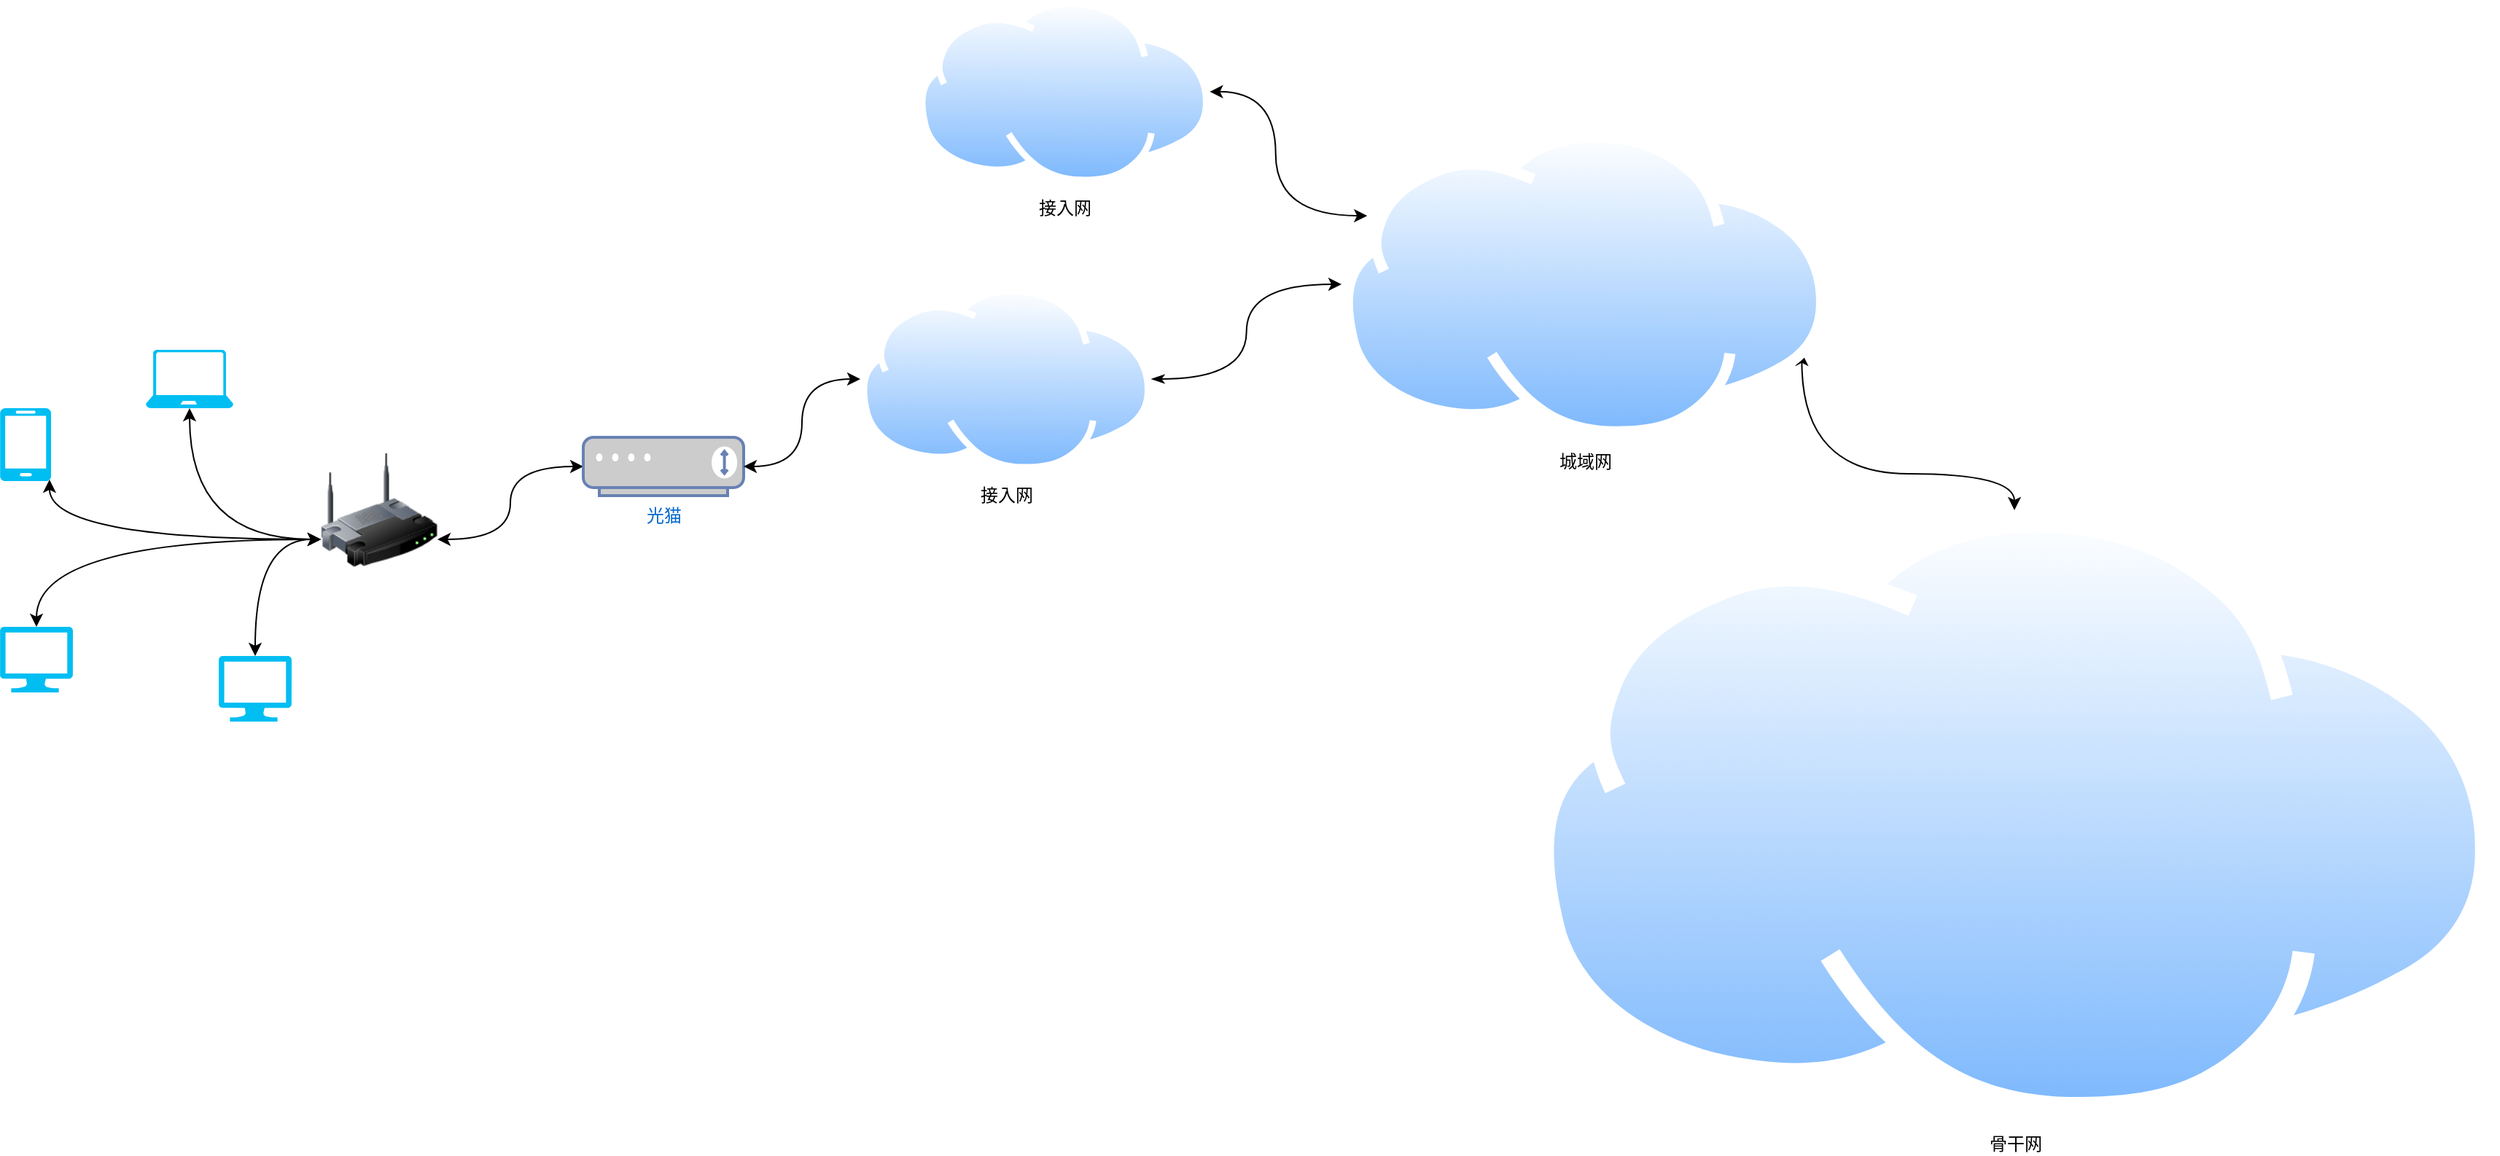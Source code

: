 <mxfile version="14.6.13" type="device"><diagram id="U962L2vD8pBeifaS2z9H" name="第 1 页"><mxGraphModel dx="946" dy="627" grid="1" gridSize="10" guides="1" tooltips="1" connect="1" arrows="1" fold="1" page="1" pageScale="1" pageWidth="1169" pageHeight="827" math="0" shadow="0"><root><mxCell id="0"/><mxCell id="1" parent="0"/><mxCell id="0khgkkCPCrn3VHQ89LXw-24" value="骨干网" style="aspect=fixed;perimeter=ellipsePerimeter;html=1;align=center;shadow=0;dashed=0;spacingTop=3;image;image=img/lib/active_directory/internet_cloud.svg;" vertex="1" parent="1"><mxGeometry x="1110" y="490" width="663.01" height="417.7" as="geometry"/></mxCell><mxCell id="0khgkkCPCrn3VHQ89LXw-20" style="edgeStyle=orthogonalEdgeStyle;curved=1;rounded=0;orthogonalLoop=1;jettySize=auto;html=1;exitX=0.5;exitY=0;exitDx=0;exitDy=0;exitPerimeter=0;entryX=0;entryY=0.75;entryDx=0;entryDy=0;startArrow=classic;startFill=1;" edge="1" parent="1" source="0khgkkCPCrn3VHQ89LXw-2" target="0khgkkCPCrn3VHQ89LXw-6"><mxGeometry relative="1" as="geometry"/></mxCell><mxCell id="0khgkkCPCrn3VHQ89LXw-2" value="" style="verticalLabelPosition=bottom;html=1;verticalAlign=top;align=center;strokeColor=none;fillColor=#00BEF2;shape=mxgraph.azure.computer;pointerEvents=1;" vertex="1" parent="1"><mxGeometry x="60" y="570" width="50" height="45" as="geometry"/></mxCell><mxCell id="0khgkkCPCrn3VHQ89LXw-14" style="rounded=0;orthogonalLoop=1;jettySize=auto;html=1;exitX=0.5;exitY=1;exitDx=0;exitDy=0;exitPerimeter=0;entryX=0;entryY=0.75;entryDx=0;entryDy=0;edgeStyle=orthogonalEdgeStyle;curved=1;startArrow=classic;startFill=1;" edge="1" parent="1" source="0khgkkCPCrn3VHQ89LXw-3" target="0khgkkCPCrn3VHQ89LXw-6"><mxGeometry relative="1" as="geometry"/></mxCell><mxCell id="0khgkkCPCrn3VHQ89LXw-3" value="" style="verticalLabelPosition=bottom;html=1;verticalAlign=top;align=center;strokeColor=none;fillColor=#00BEF2;shape=mxgraph.azure.laptop;pointerEvents=1;" vertex="1" parent="1"><mxGeometry x="160" y="380" width="60" height="40" as="geometry"/></mxCell><mxCell id="0khgkkCPCrn3VHQ89LXw-19" style="edgeStyle=orthogonalEdgeStyle;curved=1;rounded=0;orthogonalLoop=1;jettySize=auto;html=1;exitX=0.5;exitY=0;exitDx=0;exitDy=0;exitPerimeter=0;entryX=0;entryY=0.75;entryDx=0;entryDy=0;startArrow=classic;startFill=1;" edge="1" parent="1" source="0khgkkCPCrn3VHQ89LXw-4" target="0khgkkCPCrn3VHQ89LXw-6"><mxGeometry relative="1" as="geometry"/></mxCell><mxCell id="0khgkkCPCrn3VHQ89LXw-4" value="" style="verticalLabelPosition=bottom;html=1;verticalAlign=top;align=center;strokeColor=none;fillColor=#00BEF2;shape=mxgraph.azure.computer;pointerEvents=1;" vertex="1" parent="1"><mxGeometry x="210" y="590" width="50" height="45" as="geometry"/></mxCell><mxCell id="0khgkkCPCrn3VHQ89LXw-16" style="edgeStyle=orthogonalEdgeStyle;curved=1;rounded=0;orthogonalLoop=1;jettySize=auto;html=1;exitX=0.97;exitY=0.98;exitDx=0;exitDy=0;exitPerimeter=0;entryX=0;entryY=0.75;entryDx=0;entryDy=0;startArrow=classic;startFill=1;" edge="1" parent="1" source="0khgkkCPCrn3VHQ89LXw-5" target="0khgkkCPCrn3VHQ89LXw-6"><mxGeometry relative="1" as="geometry"/></mxCell><mxCell id="0khgkkCPCrn3VHQ89LXw-5" value="" style="verticalLabelPosition=bottom;html=1;verticalAlign=top;align=center;strokeColor=none;fillColor=#00BEF2;shape=mxgraph.azure.mobile;pointerEvents=1;" vertex="1" parent="1"><mxGeometry x="60" y="420" width="35" height="50" as="geometry"/></mxCell><mxCell id="0khgkkCPCrn3VHQ89LXw-21" style="edgeStyle=orthogonalEdgeStyle;curved=1;rounded=0;orthogonalLoop=1;jettySize=auto;html=1;exitX=1;exitY=0.75;exitDx=0;exitDy=0;startArrow=classic;startFill=1;" edge="1" parent="1" source="0khgkkCPCrn3VHQ89LXw-6" target="0khgkkCPCrn3VHQ89LXw-7"><mxGeometry relative="1" as="geometry"/></mxCell><mxCell id="0khgkkCPCrn3VHQ89LXw-6" value="" style="image;html=1;image=img/lib/clip_art/networking/Wireless_Router_128x128.png" vertex="1" parent="1"><mxGeometry x="280" y="450" width="80" height="80" as="geometry"/></mxCell><mxCell id="0khgkkCPCrn3VHQ89LXw-7" value="光猫" style="fontColor=#0066CC;verticalAlign=top;verticalLabelPosition=bottom;labelPosition=center;align=center;html=1;outlineConnect=0;fillColor=#CCCCCC;strokeColor=#6881B3;gradientColor=none;gradientDirection=north;strokeWidth=2;shape=mxgraph.networks.modem;" vertex="1" parent="1"><mxGeometry x="460" y="440" width="110" height="40" as="geometry"/></mxCell><mxCell id="0khgkkCPCrn3VHQ89LXw-30" style="edgeStyle=orthogonalEdgeStyle;curved=1;rounded=0;orthogonalLoop=1;jettySize=auto;html=1;exitX=1;exitY=0.5;exitDx=0;exitDy=0;startArrow=classicThin;startFill=1;" edge="1" parent="1" source="0khgkkCPCrn3VHQ89LXw-22" target="0khgkkCPCrn3VHQ89LXw-25"><mxGeometry relative="1" as="geometry"/></mxCell><mxCell id="0khgkkCPCrn3VHQ89LXw-32" style="edgeStyle=orthogonalEdgeStyle;curved=1;rounded=0;orthogonalLoop=1;jettySize=auto;html=1;exitX=0;exitY=0.5;exitDx=0;exitDy=0;startArrow=classic;startFill=1;" edge="1" parent="1" source="0khgkkCPCrn3VHQ89LXw-22" target="0khgkkCPCrn3VHQ89LXw-7"><mxGeometry relative="1" as="geometry"/></mxCell><mxCell id="0khgkkCPCrn3VHQ89LXw-22" value="接入网" style="aspect=fixed;perimeter=ellipsePerimeter;html=1;align=center;shadow=0;dashed=0;spacingTop=3;image;image=img/lib/active_directory/internet_cloud.svg;" vertex="1" parent="1"><mxGeometry x="650" y="337.1" width="199.68" height="125.8" as="geometry"/></mxCell><mxCell id="0khgkkCPCrn3VHQ89LXw-33" style="edgeStyle=orthogonalEdgeStyle;curved=1;rounded=0;orthogonalLoop=1;jettySize=auto;html=1;exitX=0;exitY=0.25;exitDx=0;exitDy=0;startArrow=classic;startFill=1;" edge="1" parent="1" source="0khgkkCPCrn3VHQ89LXw-25" target="0khgkkCPCrn3VHQ89LXw-26"><mxGeometry relative="1" as="geometry"/></mxCell><mxCell id="0khgkkCPCrn3VHQ89LXw-34" style="edgeStyle=orthogonalEdgeStyle;curved=1;rounded=0;orthogonalLoop=1;jettySize=auto;html=1;exitX=1;exitY=0.75;exitDx=0;exitDy=0;startArrow=classic;startFill=1;" edge="1" parent="1" source="0khgkkCPCrn3VHQ89LXw-25" target="0khgkkCPCrn3VHQ89LXw-24"><mxGeometry relative="1" as="geometry"/></mxCell><mxCell id="0khgkkCPCrn3VHQ89LXw-25" value="城域网" style="aspect=fixed;perimeter=ellipsePerimeter;html=1;align=center;shadow=0;dashed=0;spacingTop=3;image;image=img/lib/active_directory/internet_cloud.svg;" vertex="1" parent="1"><mxGeometry x="980" y="230" width="333.33" height="210" as="geometry"/></mxCell><mxCell id="0khgkkCPCrn3VHQ89LXw-26" value="接入网" style="aspect=fixed;perimeter=ellipsePerimeter;html=1;align=center;shadow=0;dashed=0;spacingTop=3;image;image=img/lib/active_directory/internet_cloud.svg;" vertex="1" parent="1"><mxGeometry x="690" y="140" width="199.68" height="125.8" as="geometry"/></mxCell></root></mxGraphModel></diagram></mxfile>